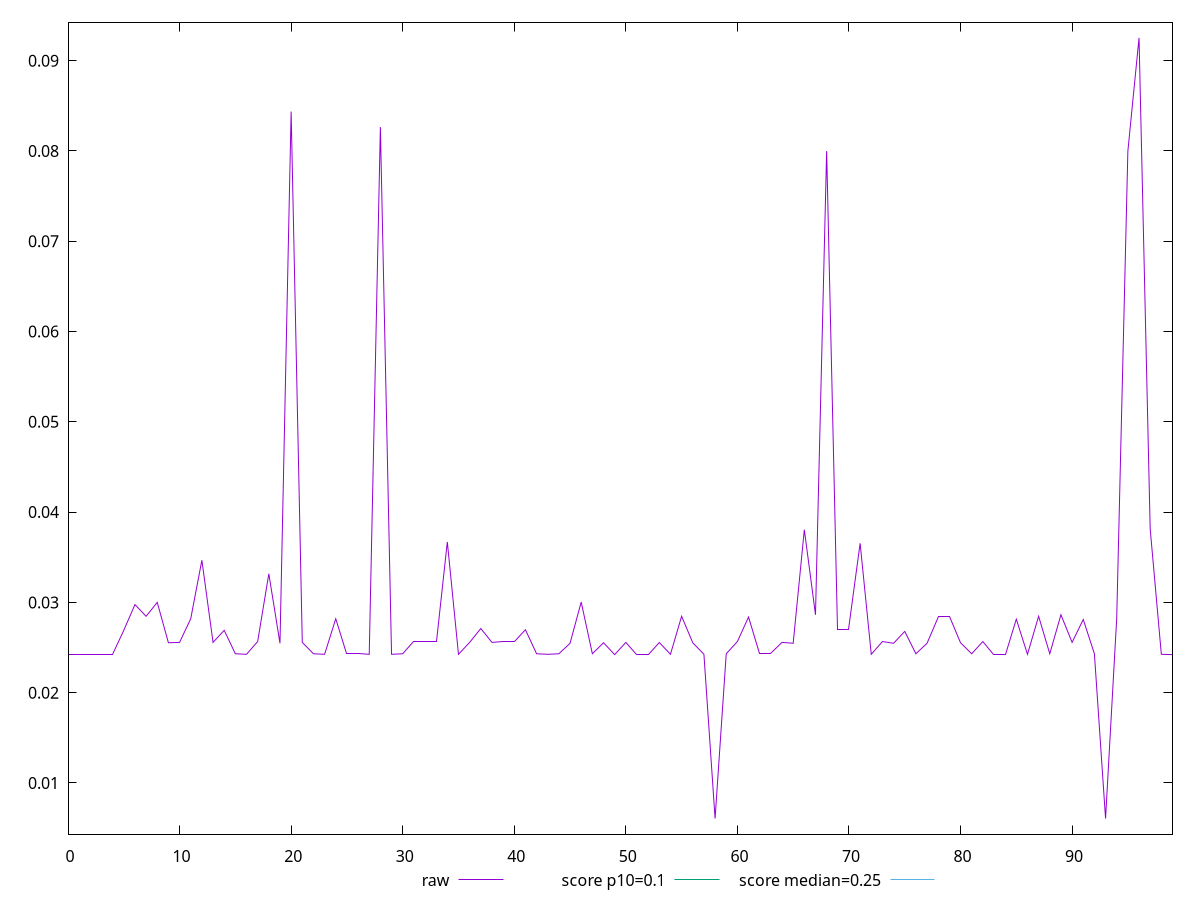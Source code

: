 reset

$raw <<EOF
0 0.024251628981696235
1 0.024251628981696235
2 0.024251628981696235
3 0.024251628981696235
4 0.024251628981696235
5 0.026910320387946236
6 0.02975700007544623
7 0.028463054762946232
8 0.030001140700446238
9 0.025530925856696238
10 0.025569988356696237
11 0.028189617262946234
12 0.034666668044196235
13 0.025569988356696237
14 0.026907878981696238
15 0.024310222731696238
16 0.024251628981696235
17 0.025665203200446237
18 0.033172527419196234
19 0.02547233210669624
20 0.08436202632056343
21 0.025569988356696237
22 0.024310222731696238
23 0.024251628981696235
24 0.028189617262946234
25 0.024310222731696238
26 0.024310222731696238
27 0.024251628981696235
28 0.08264083491431344
29 0.024251628981696235
30 0.024310222731696238
31 0.025665203200446237
32 0.025665203200446237
33 0.025665203200446237
34 0.036692872471279565
35 0.024251628981696235
36 0.025569988356696237
37 0.027105632887946235
38 0.025569988356696237
39 0.025665203200446237
40 0.025665203200446237
41 0.026973796950446237
42 0.024310222731696238
43 0.024251628981696235
44 0.024310222731696238
45 0.02547233210669624
46 0.030037761794196236
47 0.024310222731696238
48 0.025530925856696238
49 0.024215007887946234
50 0.025569988356696237
51 0.024251628981696235
52 0.024251628981696235
53 0.025555339919196236
54 0.024251628981696235
55 0.028463054762946232
56 0.025530925856696238
57 0.024251628981696235
58 0.006063152419196235
59 0.024310222731696238
60 0.025665203200446237
61 0.028375164137946236
62 0.024310222731696238
63 0.024310222731696238
64 0.025569988356696237
65 0.02547233210669624
66 0.03804785294002956
67 0.02863151179419624
68 0.07998214350806344
69 0.026973796950446237
70 0.026973796950446237
71 0.03654410945044623
72 0.024251628981696235
73 0.025665203200446237
74 0.02547233210669624
75 0.026785808669196238
76 0.024310222731696238
77 0.02547233210669624
78 0.028463054762946232
79 0.028463054762946232
80 0.025530925856696238
81 0.024310222731696238
82 0.025665203200446237
83 0.024251628981696235
84 0.024251628981696235
85 0.02814323054419624
86 0.024251628981696235
87 0.028463054762946232
88 0.024310222731696238
89 0.02863151179419624
90 0.025569988356696237
91 0.02810416804419624
92 0.024310222731696238
93 0.006063152419196235
94 0.028243328200446234
95 0.07998214350806344
96 0.09251860184139675
97 0.038143067783779565
98 0.024251628981696235
99 0.024215007887946234
EOF

set key outside below
set xrange [0:99]
set yrange [0.004334043430752225:0.09424771082984076]
set trange [0.004334043430752225:0.09424771082984076]
set terminal svg size 640, 500 enhanced background rgb 'white'
set output "reports/report_00027_2021-02-24T12-40-31.850Z/cumulative-layout-shift/samples/music/raw/values.svg"

plot $raw title "raw" with line, \
     0.1 title "score p10=0.1", \
     0.25 title "score median=0.25"

reset
